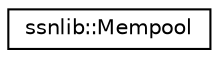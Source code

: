 digraph "Graphical Class Hierarchy"
{
  edge [fontname="Helvetica",fontsize="10",labelfontname="Helvetica",labelfontsize="10"];
  node [fontname="Helvetica",fontsize="10",shape=record];
  rankdir="LR";
  Node1 [label="ssnlib::Mempool",height=0.2,width=0.4,color="black", fillcolor="white", style="filled",URL="$classssnlib_1_1Mempool.html"];
}
